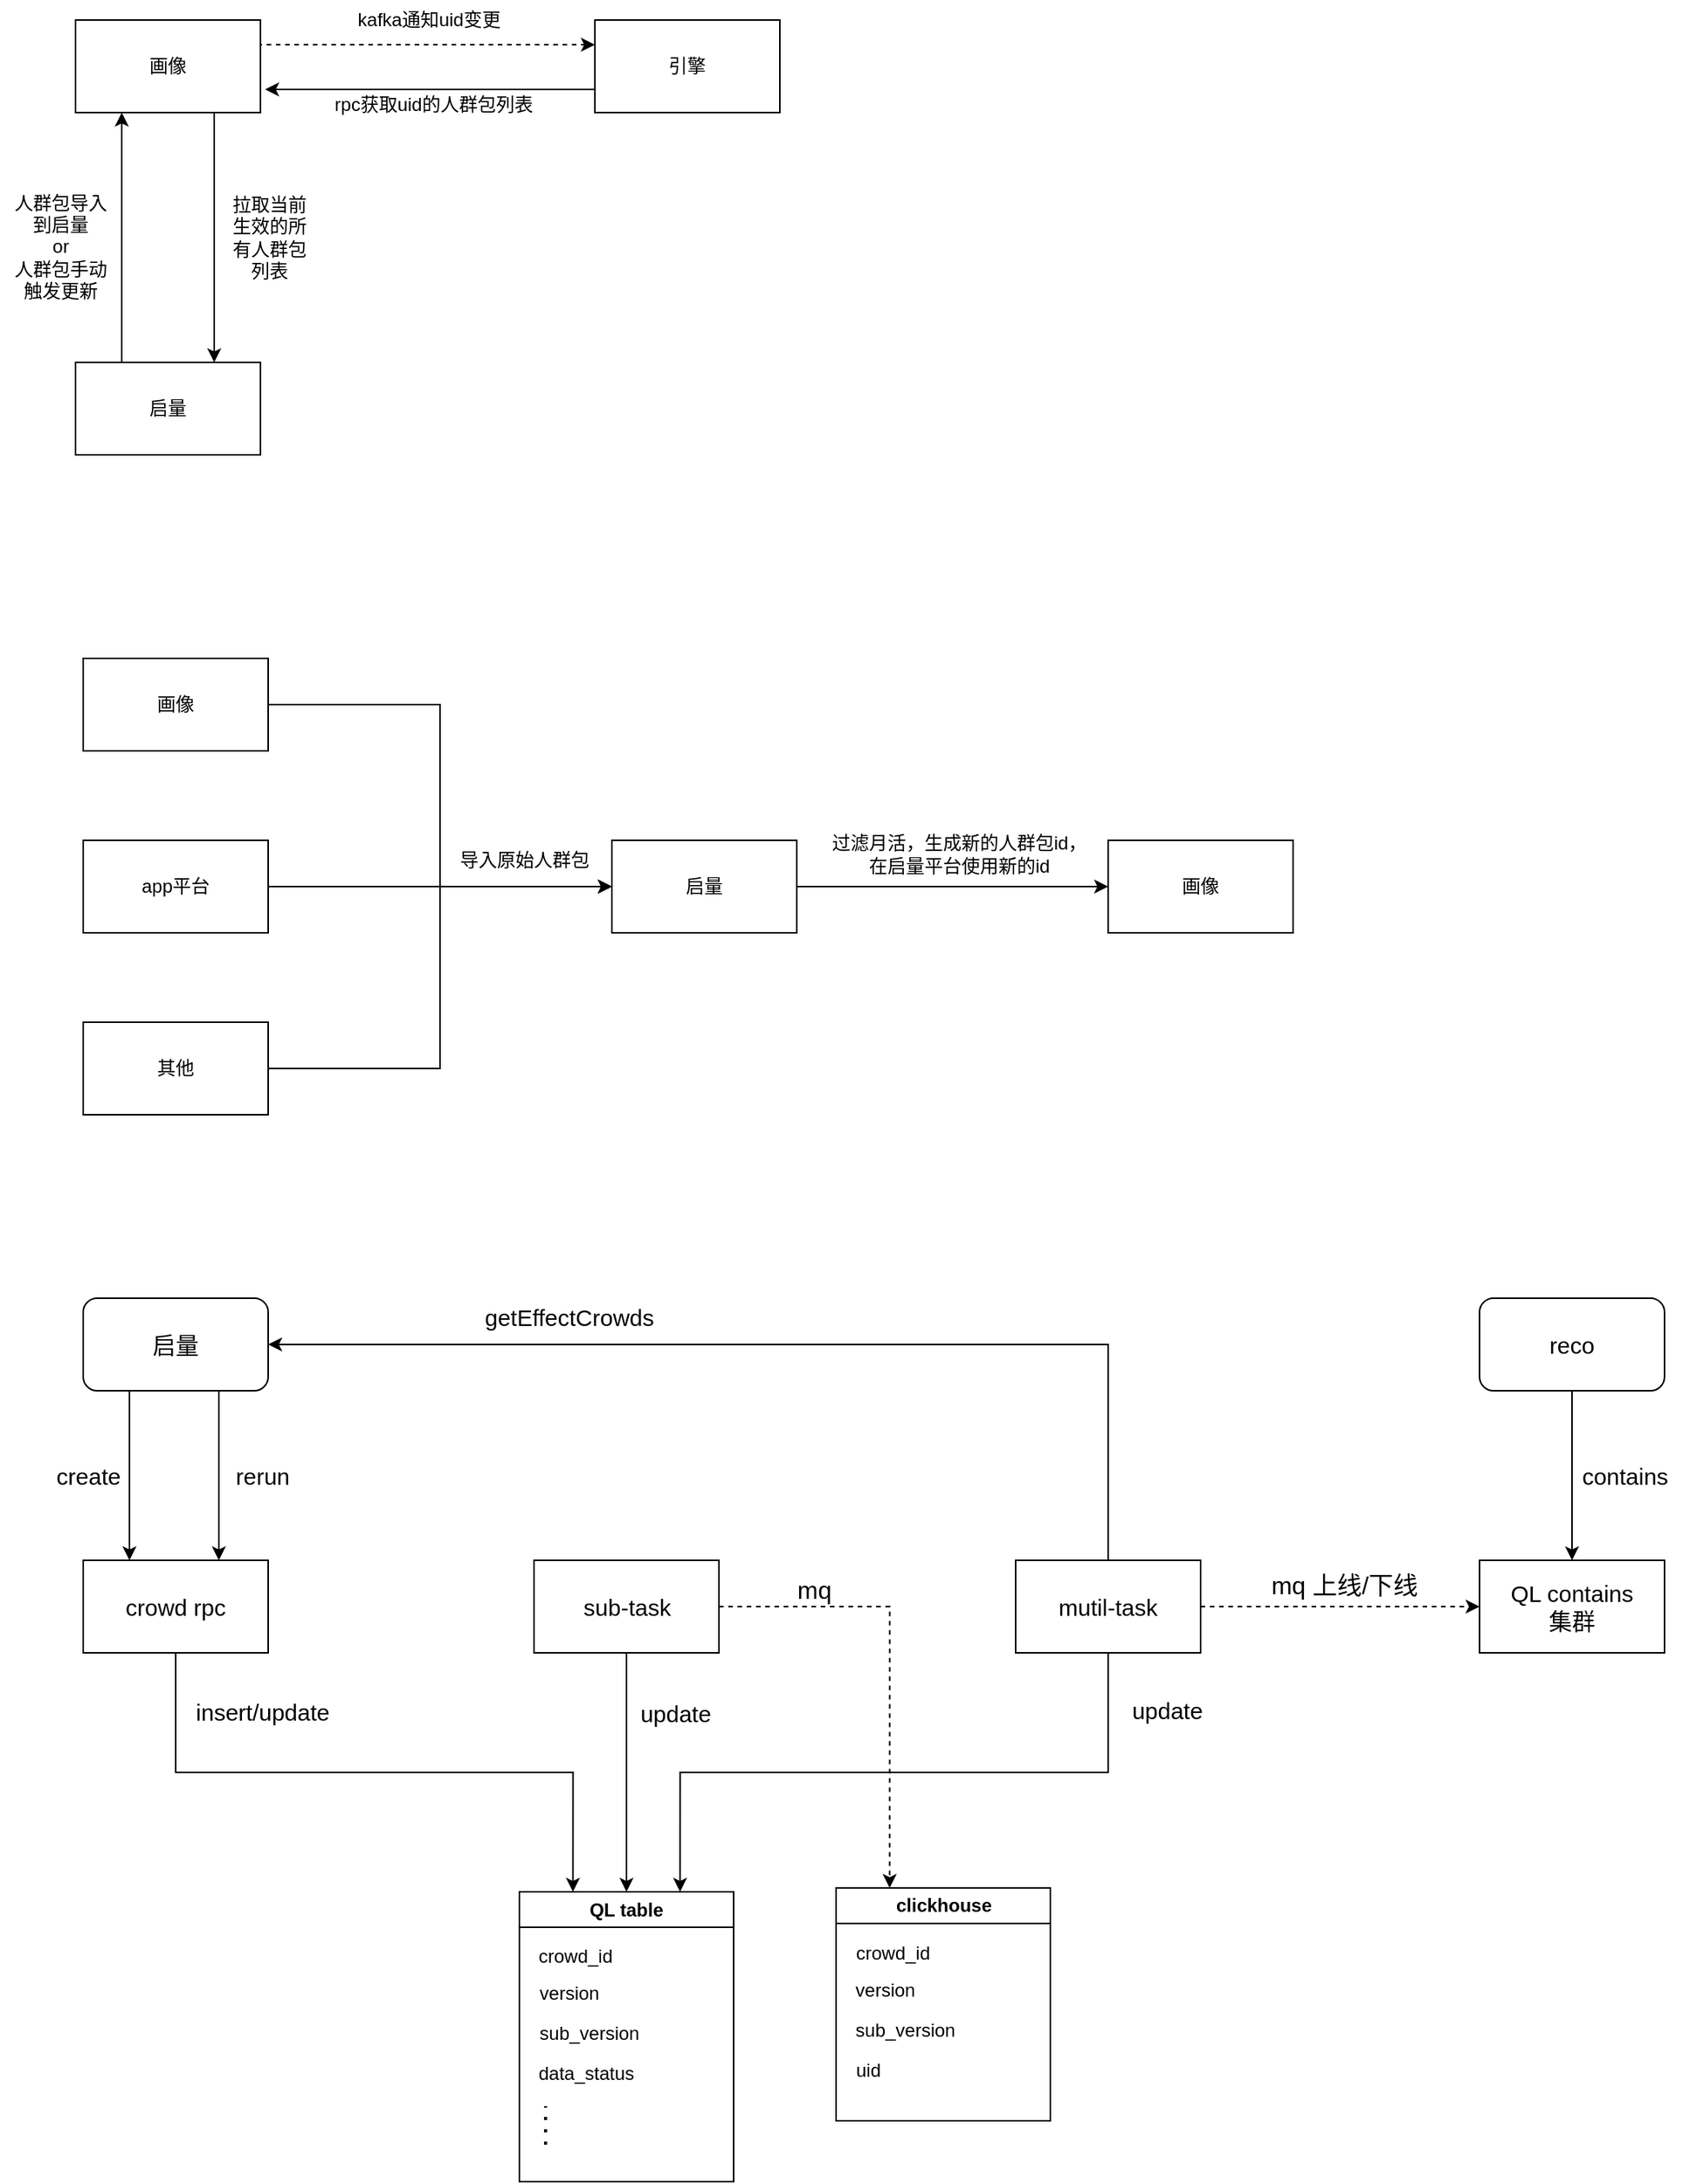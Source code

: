 <mxfile version="22.0.4" type="github">
  <diagram name="第 1 页" id="jV7wGJp07mq3WOKV_kup">
    <mxGraphModel dx="1741" dy="960" grid="0" gridSize="10" guides="1" tooltips="1" connect="1" arrows="1" fold="1" page="1" pageScale="1" pageWidth="3300" pageHeight="4681" math="0" shadow="0">
      <root>
        <mxCell id="0" />
        <mxCell id="1" parent="0" />
        <mxCell id="UxM1pPzDhjcgVf4L5Us0-4" style="edgeStyle=orthogonalEdgeStyle;rounded=0;orthogonalLoop=1;jettySize=auto;html=1;exitX=1;exitY=0.5;exitDx=0;exitDy=0;dashed=1;" parent="1" source="UxM1pPzDhjcgVf4L5Us0-1" target="UxM1pPzDhjcgVf4L5Us0-2" edge="1">
          <mxGeometry relative="1" as="geometry">
            <Array as="points">
              <mxPoint x="397" y="154" />
            </Array>
          </mxGeometry>
        </mxCell>
        <mxCell id="UxM1pPzDhjcgVf4L5Us0-12" style="edgeStyle=orthogonalEdgeStyle;rounded=0;orthogonalLoop=1;jettySize=auto;html=1;exitX=0.75;exitY=1;exitDx=0;exitDy=0;entryX=0.75;entryY=0;entryDx=0;entryDy=0;" parent="1" source="UxM1pPzDhjcgVf4L5Us0-1" target="UxM1pPzDhjcgVf4L5Us0-3" edge="1">
          <mxGeometry relative="1" as="geometry" />
        </mxCell>
        <mxCell id="UxM1pPzDhjcgVf4L5Us0-1" value="画像" style="rounded=0;whiteSpace=wrap;html=1;" parent="1" vertex="1">
          <mxGeometry x="277" y="138" width="120" height="60" as="geometry" />
        </mxCell>
        <mxCell id="UxM1pPzDhjcgVf4L5Us0-7" style="edgeStyle=orthogonalEdgeStyle;rounded=0;orthogonalLoop=1;jettySize=auto;html=1;exitX=0;exitY=0.75;exitDx=0;exitDy=0;" parent="1" source="UxM1pPzDhjcgVf4L5Us0-2" edge="1">
          <mxGeometry relative="1" as="geometry">
            <mxPoint x="400" y="183" as="targetPoint" />
          </mxGeometry>
        </mxCell>
        <mxCell id="UxM1pPzDhjcgVf4L5Us0-2" value="引擎" style="rounded=0;whiteSpace=wrap;html=1;" parent="1" vertex="1">
          <mxGeometry x="614" y="138" width="120" height="60" as="geometry" />
        </mxCell>
        <mxCell id="fhNxUWzkzA-D9nLk0wfe-1" style="edgeStyle=orthogonalEdgeStyle;rounded=0;orthogonalLoop=1;jettySize=auto;html=1;exitX=0.25;exitY=0;exitDx=0;exitDy=0;entryX=0.25;entryY=1;entryDx=0;entryDy=0;" parent="1" source="UxM1pPzDhjcgVf4L5Us0-3" target="UxM1pPzDhjcgVf4L5Us0-1" edge="1">
          <mxGeometry relative="1" as="geometry" />
        </mxCell>
        <mxCell id="UxM1pPzDhjcgVf4L5Us0-3" value="启量" style="rounded=0;whiteSpace=wrap;html=1;" parent="1" vertex="1">
          <mxGeometry x="277" y="360" width="120" height="60" as="geometry" />
        </mxCell>
        <mxCell id="UxM1pPzDhjcgVf4L5Us0-5" value="kafka通知uid变更" style="text;html=1;align=center;verticalAlign=middle;resizable=0;points=[];autosize=1;strokeColor=none;fillColor=none;" parent="1" vertex="1">
          <mxGeometry x="450" y="125" width="111" height="26" as="geometry" />
        </mxCell>
        <mxCell id="UxM1pPzDhjcgVf4L5Us0-8" value="rpc获取uid的人群包列表" style="text;html=1;align=center;verticalAlign=middle;resizable=0;points=[];autosize=1;strokeColor=none;fillColor=none;" parent="1" vertex="1">
          <mxGeometry x="435" y="180" width="147" height="26" as="geometry" />
        </mxCell>
        <mxCell id="UxM1pPzDhjcgVf4L5Us0-11" value="拉取当前生效的所有人群包列表" style="text;html=1;strokeColor=none;fillColor=none;align=center;verticalAlign=middle;whiteSpace=wrap;rounded=0;" parent="1" vertex="1">
          <mxGeometry x="373" y="264" width="60" height="30" as="geometry" />
        </mxCell>
        <mxCell id="UxM1pPzDhjcgVf4L5Us0-18" style="edgeStyle=orthogonalEdgeStyle;rounded=0;orthogonalLoop=1;jettySize=auto;html=1;exitX=1;exitY=0.5;exitDx=0;exitDy=0;entryX=0;entryY=0.5;entryDx=0;entryDy=0;" parent="1" source="UxM1pPzDhjcgVf4L5Us0-14" target="UxM1pPzDhjcgVf4L5Us0-15" edge="1">
          <mxGeometry relative="1" as="geometry" />
        </mxCell>
        <mxCell id="UxM1pPzDhjcgVf4L5Us0-14" value="画像" style="rounded=0;whiteSpace=wrap;html=1;" parent="1" vertex="1">
          <mxGeometry x="282" y="552" width="120" height="60" as="geometry" />
        </mxCell>
        <mxCell id="UxM1pPzDhjcgVf4L5Us0-23" style="edgeStyle=orthogonalEdgeStyle;rounded=0;orthogonalLoop=1;jettySize=auto;html=1;exitX=1;exitY=0.5;exitDx=0;exitDy=0;" parent="1" source="UxM1pPzDhjcgVf4L5Us0-15" target="UxM1pPzDhjcgVf4L5Us0-22" edge="1">
          <mxGeometry relative="1" as="geometry" />
        </mxCell>
        <mxCell id="UxM1pPzDhjcgVf4L5Us0-15" value="启量" style="rounded=0;whiteSpace=wrap;html=1;" parent="1" vertex="1">
          <mxGeometry x="625" y="670" width="120" height="60" as="geometry" />
        </mxCell>
        <mxCell id="UxM1pPzDhjcgVf4L5Us0-19" style="edgeStyle=orthogonalEdgeStyle;rounded=0;orthogonalLoop=1;jettySize=auto;html=1;exitX=1;exitY=0.5;exitDx=0;exitDy=0;entryX=0;entryY=0.5;entryDx=0;entryDy=0;" parent="1" source="UxM1pPzDhjcgVf4L5Us0-16" target="UxM1pPzDhjcgVf4L5Us0-15" edge="1">
          <mxGeometry relative="1" as="geometry">
            <mxPoint x="533" y="700" as="targetPoint" />
            <Array as="points">
              <mxPoint x="498" y="700" />
              <mxPoint x="498" y="700" />
            </Array>
          </mxGeometry>
        </mxCell>
        <mxCell id="UxM1pPzDhjcgVf4L5Us0-16" value="app平台" style="rounded=0;whiteSpace=wrap;html=1;" parent="1" vertex="1">
          <mxGeometry x="282" y="670" width="120" height="60" as="geometry" />
        </mxCell>
        <mxCell id="UxM1pPzDhjcgVf4L5Us0-20" style="edgeStyle=orthogonalEdgeStyle;rounded=0;orthogonalLoop=1;jettySize=auto;html=1;exitX=1;exitY=0.5;exitDx=0;exitDy=0;entryX=0;entryY=0.5;entryDx=0;entryDy=0;" parent="1" source="UxM1pPzDhjcgVf4L5Us0-17" target="UxM1pPzDhjcgVf4L5Us0-15" edge="1">
          <mxGeometry relative="1" as="geometry" />
        </mxCell>
        <mxCell id="UxM1pPzDhjcgVf4L5Us0-17" value="其他" style="rounded=0;whiteSpace=wrap;html=1;" parent="1" vertex="1">
          <mxGeometry x="282" y="788" width="120" height="60" as="geometry" />
        </mxCell>
        <mxCell id="UxM1pPzDhjcgVf4L5Us0-21" value="导入原始人群包" style="text;html=1;align=center;verticalAlign=middle;resizable=0;points=[];autosize=1;strokeColor=none;fillColor=none;" parent="1" vertex="1">
          <mxGeometry x="517" y="670" width="102" height="26" as="geometry" />
        </mxCell>
        <mxCell id="UxM1pPzDhjcgVf4L5Us0-22" value="画像" style="rounded=0;whiteSpace=wrap;html=1;" parent="1" vertex="1">
          <mxGeometry x="947" y="670" width="120" height="60" as="geometry" />
        </mxCell>
        <mxCell id="UxM1pPzDhjcgVf4L5Us0-24" value="过滤月活，生成新的人群包id，&lt;br&gt;在启量平台使用新的id" style="text;html=1;align=center;verticalAlign=middle;resizable=0;points=[];autosize=1;strokeColor=none;fillColor=none;" parent="1" vertex="1">
          <mxGeometry x="758" y="658" width="183" height="41" as="geometry" />
        </mxCell>
        <mxCell id="fhNxUWzkzA-D9nLk0wfe-2" value="人群包导入&lt;br&gt;到启量&lt;br&gt;or&lt;br&gt;人群包手动&lt;br&gt;触发更新" style="text;html=1;align=center;verticalAlign=middle;resizable=0;points=[];autosize=1;strokeColor=none;fillColor=none;" parent="1" vertex="1">
          <mxGeometry x="228" y="243" width="78" height="84" as="geometry" />
        </mxCell>
        <mxCell id="5Oo7_wLMQo9BjeAjyKWx-21" style="edgeStyle=orthogonalEdgeStyle;rounded=0;orthogonalLoop=1;jettySize=auto;html=1;exitX=0.5;exitY=1;exitDx=0;exitDy=0;entryX=0.25;entryY=0;entryDx=0;entryDy=0;" edge="1" parent="1" source="5Oo7_wLMQo9BjeAjyKWx-1" target="5Oo7_wLMQo9BjeAjyKWx-8">
          <mxGeometry relative="1" as="geometry" />
        </mxCell>
        <mxCell id="5Oo7_wLMQo9BjeAjyKWx-1" value="crowd rpc" style="rounded=0;whiteSpace=wrap;html=1;fontSize=15;" vertex="1" parent="1">
          <mxGeometry x="282" y="1137" width="120" height="60" as="geometry" />
        </mxCell>
        <mxCell id="5Oo7_wLMQo9BjeAjyKWx-3" value="" style="endArrow=classic;html=1;rounded=0;entryX=0.25;entryY=0;entryDx=0;entryDy=0;fontSize=15;" edge="1" parent="1" target="5Oo7_wLMQo9BjeAjyKWx-1">
          <mxGeometry width="50" height="50" relative="1" as="geometry">
            <mxPoint x="312" y="1027" as="sourcePoint" />
            <mxPoint x="832" y="1079" as="targetPoint" />
          </mxGeometry>
        </mxCell>
        <mxCell id="5Oo7_wLMQo9BjeAjyKWx-4" value="create" style="text;html=1;align=center;verticalAlign=middle;resizable=0;points=[];autosize=1;strokeColor=none;fillColor=none;fontSize=15;" vertex="1" parent="1">
          <mxGeometry x="255" y="1067" width="60" height="30" as="geometry" />
        </mxCell>
        <mxCell id="5Oo7_wLMQo9BjeAjyKWx-5" value="rerun" style="text;html=1;align=center;verticalAlign=middle;resizable=0;points=[];autosize=1;strokeColor=none;fillColor=none;fontSize=15;" vertex="1" parent="1">
          <mxGeometry x="371" y="1067" width="53" height="30" as="geometry" />
        </mxCell>
        <mxCell id="5Oo7_wLMQo9BjeAjyKWx-6" value="" style="endArrow=classic;html=1;rounded=0;entryX=0.25;entryY=0;entryDx=0;entryDy=0;fontSize=15;" edge="1" parent="1">
          <mxGeometry width="50" height="50" relative="1" as="geometry">
            <mxPoint x="370" y="1027" as="sourcePoint" />
            <mxPoint x="370" y="1137" as="targetPoint" />
          </mxGeometry>
        </mxCell>
        <mxCell id="5Oo7_wLMQo9BjeAjyKWx-7" value="启量" style="rounded=1;whiteSpace=wrap;html=1;fontSize=15;" vertex="1" parent="1">
          <mxGeometry x="282" y="967" width="120" height="60" as="geometry" />
        </mxCell>
        <mxCell id="5Oo7_wLMQo9BjeAjyKWx-8" value="QL table" style="swimlane;whiteSpace=wrap;html=1;" vertex="1" parent="1">
          <mxGeometry x="565" y="1352" width="139" height="188" as="geometry" />
        </mxCell>
        <mxCell id="5Oo7_wLMQo9BjeAjyKWx-11" value="crowd_id" style="text;html=1;align=center;verticalAlign=middle;resizable=0;points=[];autosize=1;strokeColor=none;fillColor=none;" vertex="1" parent="5Oo7_wLMQo9BjeAjyKWx-8">
          <mxGeometry x="3" y="29" width="66" height="26" as="geometry" />
        </mxCell>
        <mxCell id="5Oo7_wLMQo9BjeAjyKWx-13" value="version" style="text;html=1;align=center;verticalAlign=middle;resizable=0;points=[];autosize=1;strokeColor=none;fillColor=none;" vertex="1" parent="5Oo7_wLMQo9BjeAjyKWx-8">
          <mxGeometry x="3" y="53" width="57" height="26" as="geometry" />
        </mxCell>
        <mxCell id="5Oo7_wLMQo9BjeAjyKWx-14" value="sub_version" style="text;html=1;align=center;verticalAlign=middle;resizable=0;points=[];autosize=1;strokeColor=none;fillColor=none;" vertex="1" parent="5Oo7_wLMQo9BjeAjyKWx-8">
          <mxGeometry x="3" y="79" width="83" height="26" as="geometry" />
        </mxCell>
        <mxCell id="5Oo7_wLMQo9BjeAjyKWx-15" value="data_status" style="text;html=1;align=center;verticalAlign=middle;resizable=0;points=[];autosize=1;strokeColor=none;fillColor=none;" vertex="1" parent="5Oo7_wLMQo9BjeAjyKWx-8">
          <mxGeometry x="3" y="105" width="80" height="26" as="geometry" />
        </mxCell>
        <mxCell id="5Oo7_wLMQo9BjeAjyKWx-47" value="" style="endArrow=none;dashed=1;html=1;dashPattern=1 3;strokeWidth=2;rounded=0;" edge="1" parent="5Oo7_wLMQo9BjeAjyKWx-8">
          <mxGeometry width="50" height="50" relative="1" as="geometry">
            <mxPoint x="17" y="164" as="sourcePoint" />
            <mxPoint x="17" y="139" as="targetPoint" />
          </mxGeometry>
        </mxCell>
        <mxCell id="5Oo7_wLMQo9BjeAjyKWx-19" style="edgeStyle=orthogonalEdgeStyle;rounded=0;orthogonalLoop=1;jettySize=auto;html=1;exitX=0.5;exitY=1;exitDx=0;exitDy=0;entryX=0.5;entryY=0;entryDx=0;entryDy=0;" edge="1" parent="1" source="5Oo7_wLMQo9BjeAjyKWx-2" target="5Oo7_wLMQo9BjeAjyKWx-8">
          <mxGeometry relative="1" as="geometry" />
        </mxCell>
        <mxCell id="5Oo7_wLMQo9BjeAjyKWx-44" style="edgeStyle=orthogonalEdgeStyle;rounded=0;orthogonalLoop=1;jettySize=auto;html=1;exitX=1;exitY=0.5;exitDx=0;exitDy=0;entryX=0.25;entryY=0;entryDx=0;entryDy=0;dashed=1;" edge="1" parent="1" source="5Oo7_wLMQo9BjeAjyKWx-2" target="5Oo7_wLMQo9BjeAjyKWx-27">
          <mxGeometry relative="1" as="geometry" />
        </mxCell>
        <mxCell id="5Oo7_wLMQo9BjeAjyKWx-2" value="sub-task" style="rounded=0;whiteSpace=wrap;html=1;fontSize=15;" vertex="1" parent="1">
          <mxGeometry x="574.5" y="1137" width="120" height="60" as="geometry" />
        </mxCell>
        <mxCell id="5Oo7_wLMQo9BjeAjyKWx-17" value="insert/update" style="text;html=1;align=center;verticalAlign=middle;resizable=0;points=[];autosize=1;strokeColor=none;fillColor=none;fontSize=15;" vertex="1" parent="1">
          <mxGeometry x="345" y="1220" width="105" height="30" as="geometry" />
        </mxCell>
        <mxCell id="5Oo7_wLMQo9BjeAjyKWx-18" value="update" style="text;html=1;align=center;verticalAlign=middle;resizable=0;points=[];autosize=1;strokeColor=none;fillColor=none;fontSize=15;" vertex="1" parent="1">
          <mxGeometry x="633.5" y="1221" width="64" height="30" as="geometry" />
        </mxCell>
        <mxCell id="5Oo7_wLMQo9BjeAjyKWx-23" style="edgeStyle=orthogonalEdgeStyle;rounded=0;orthogonalLoop=1;jettySize=auto;html=1;exitX=0.5;exitY=1;exitDx=0;exitDy=0;entryX=0.75;entryY=0;entryDx=0;entryDy=0;" edge="1" parent="1" source="5Oo7_wLMQo9BjeAjyKWx-22" target="5Oo7_wLMQo9BjeAjyKWx-8">
          <mxGeometry relative="1" as="geometry" />
        </mxCell>
        <mxCell id="5Oo7_wLMQo9BjeAjyKWx-24" style="edgeStyle=orthogonalEdgeStyle;rounded=0;orthogonalLoop=1;jettySize=auto;html=1;exitX=0.5;exitY=0;exitDx=0;exitDy=0;entryX=1;entryY=0.5;entryDx=0;entryDy=0;" edge="1" parent="1" source="5Oo7_wLMQo9BjeAjyKWx-22" target="5Oo7_wLMQo9BjeAjyKWx-7">
          <mxGeometry relative="1" as="geometry" />
        </mxCell>
        <mxCell id="5Oo7_wLMQo9BjeAjyKWx-43" style="edgeStyle=orthogonalEdgeStyle;rounded=0;orthogonalLoop=1;jettySize=auto;html=1;exitX=1;exitY=0.5;exitDx=0;exitDy=0;entryX=0;entryY=0.5;entryDx=0;entryDy=0;dashed=1;" edge="1" parent="1" source="5Oo7_wLMQo9BjeAjyKWx-22" target="5Oo7_wLMQo9BjeAjyKWx-33">
          <mxGeometry relative="1" as="geometry" />
        </mxCell>
        <mxCell id="5Oo7_wLMQo9BjeAjyKWx-22" value="mutil-task" style="rounded=0;whiteSpace=wrap;html=1;fontSize=15;" vertex="1" parent="1">
          <mxGeometry x="887" y="1137" width="120" height="60" as="geometry" />
        </mxCell>
        <mxCell id="5Oo7_wLMQo9BjeAjyKWx-26" value="getEffectCrowds" style="text;html=1;align=center;verticalAlign=middle;resizable=0;points=[];autosize=1;strokeColor=none;fillColor=none;fontSize=15;" vertex="1" parent="1">
          <mxGeometry x="533" y="964" width="128" height="30" as="geometry" />
        </mxCell>
        <mxCell id="5Oo7_wLMQo9BjeAjyKWx-27" value="clickhouse" style="swimlane;whiteSpace=wrap;html=1;" vertex="1" parent="1">
          <mxGeometry x="770.5" y="1349.5" width="139" height="151" as="geometry" />
        </mxCell>
        <mxCell id="5Oo7_wLMQo9BjeAjyKWx-28" value="crowd_id" style="text;html=1;align=center;verticalAlign=middle;resizable=0;points=[];autosize=1;strokeColor=none;fillColor=none;" vertex="1" parent="5Oo7_wLMQo9BjeAjyKWx-27">
          <mxGeometry x="3" y="29" width="66" height="26" as="geometry" />
        </mxCell>
        <mxCell id="5Oo7_wLMQo9BjeAjyKWx-29" value="version" style="text;html=1;align=center;verticalAlign=middle;resizable=0;points=[];autosize=1;strokeColor=none;fillColor=none;" vertex="1" parent="5Oo7_wLMQo9BjeAjyKWx-27">
          <mxGeometry x="3" y="53" width="57" height="26" as="geometry" />
        </mxCell>
        <mxCell id="5Oo7_wLMQo9BjeAjyKWx-30" value="sub_version" style="text;html=1;align=center;verticalAlign=middle;resizable=0;points=[];autosize=1;strokeColor=none;fillColor=none;" vertex="1" parent="5Oo7_wLMQo9BjeAjyKWx-27">
          <mxGeometry x="3" y="79" width="83" height="26" as="geometry" />
        </mxCell>
        <mxCell id="5Oo7_wLMQo9BjeAjyKWx-31" value="uid" style="text;html=1;align=center;verticalAlign=middle;resizable=0;points=[];autosize=1;strokeColor=none;fillColor=none;" vertex="1" parent="5Oo7_wLMQo9BjeAjyKWx-27">
          <mxGeometry x="3" y="105" width="34" height="26" as="geometry" />
        </mxCell>
        <mxCell id="5Oo7_wLMQo9BjeAjyKWx-33" value="QL contains&lt;br&gt;集群" style="rounded=0;whiteSpace=wrap;html=1;fontSize=15;" vertex="1" parent="1">
          <mxGeometry x="1188" y="1137" width="120" height="60" as="geometry" />
        </mxCell>
        <mxCell id="5Oo7_wLMQo9BjeAjyKWx-36" style="edgeStyle=orthogonalEdgeStyle;rounded=0;orthogonalLoop=1;jettySize=auto;html=1;exitX=0.5;exitY=1;exitDx=0;exitDy=0;entryX=0.5;entryY=0;entryDx=0;entryDy=0;" edge="1" parent="1" source="5Oo7_wLMQo9BjeAjyKWx-35" target="5Oo7_wLMQo9BjeAjyKWx-33">
          <mxGeometry relative="1" as="geometry" />
        </mxCell>
        <mxCell id="5Oo7_wLMQo9BjeAjyKWx-35" value="reco" style="rounded=1;whiteSpace=wrap;html=1;fontSize=15;" vertex="1" parent="1">
          <mxGeometry x="1188" y="967" width="120" height="60" as="geometry" />
        </mxCell>
        <mxCell id="5Oo7_wLMQo9BjeAjyKWx-37" value="contains" style="text;html=1;align=center;verticalAlign=middle;resizable=0;points=[];autosize=1;strokeColor=none;fillColor=none;fontSize=15;" vertex="1" parent="1">
          <mxGeometry x="1245" y="1067" width="74" height="30" as="geometry" />
        </mxCell>
        <mxCell id="5Oo7_wLMQo9BjeAjyKWx-39" value="update" style="text;html=1;align=center;verticalAlign=middle;resizable=0;points=[];autosize=1;strokeColor=none;fillColor=none;fontSize=15;" vertex="1" parent="1">
          <mxGeometry x="953" y="1219" width="64" height="30" as="geometry" />
        </mxCell>
        <mxCell id="5Oo7_wLMQo9BjeAjyKWx-42" value="mq 上线/下线" style="text;html=1;align=center;verticalAlign=middle;resizable=0;points=[];autosize=1;strokeColor=none;fillColor=none;fontSize=16;" vertex="1" parent="1">
          <mxGeometry x="1043" y="1137" width="113" height="31" as="geometry" />
        </mxCell>
        <mxCell id="5Oo7_wLMQo9BjeAjyKWx-45" value="mq" style="text;html=1;align=center;verticalAlign=middle;resizable=0;points=[];autosize=1;strokeColor=none;fillColor=none;fontSize=16;" vertex="1" parent="1">
          <mxGeometry x="735.5" y="1140" width="40" height="31" as="geometry" />
        </mxCell>
      </root>
    </mxGraphModel>
  </diagram>
</mxfile>
